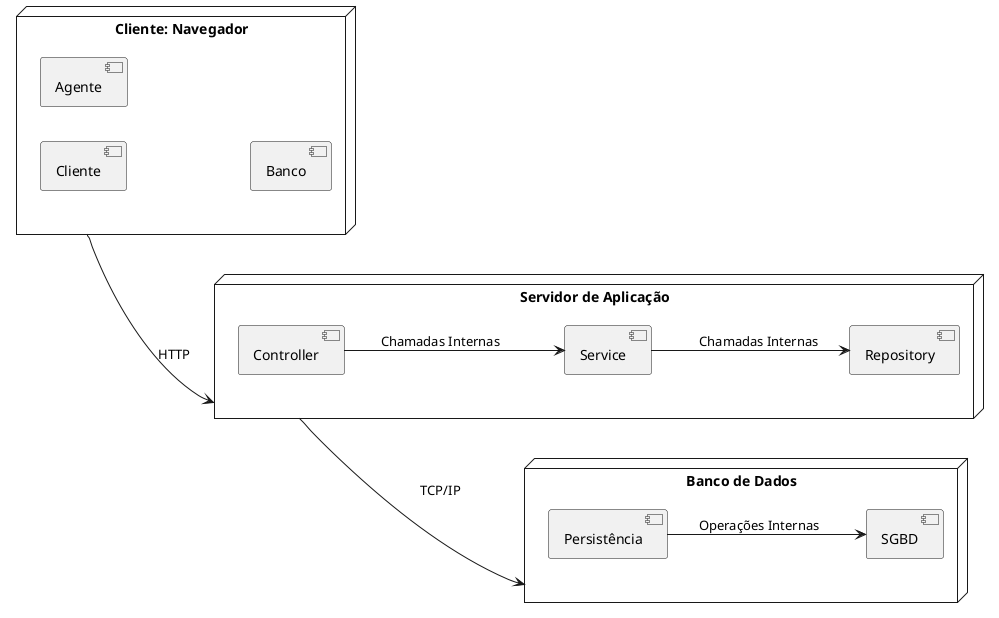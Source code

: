
@startuml
left to right direction

' Definição dos dispositivos
node "Cliente: Navegador" as cliente {
    component "Cliente" as 1
    component "Agente" as agente
    component "Banco" as banco1
}

node "Servidor de Aplicação" as servidor {
    component "Controller" as controller
    component "Service" as service
    component "Repository" as repository
}

node "Banco de Dados" as banco {
    component "SGBD" as sgbd
    component "Persistência" as persistencia
}

'
cliente --> servidor : HTTP
servidor --> banco : TCP/IP

controller --> service : Chamadas Internas
service --> repository : Chamadas Internas

persistencia --> sgbd : Operações Internas

@enduml
